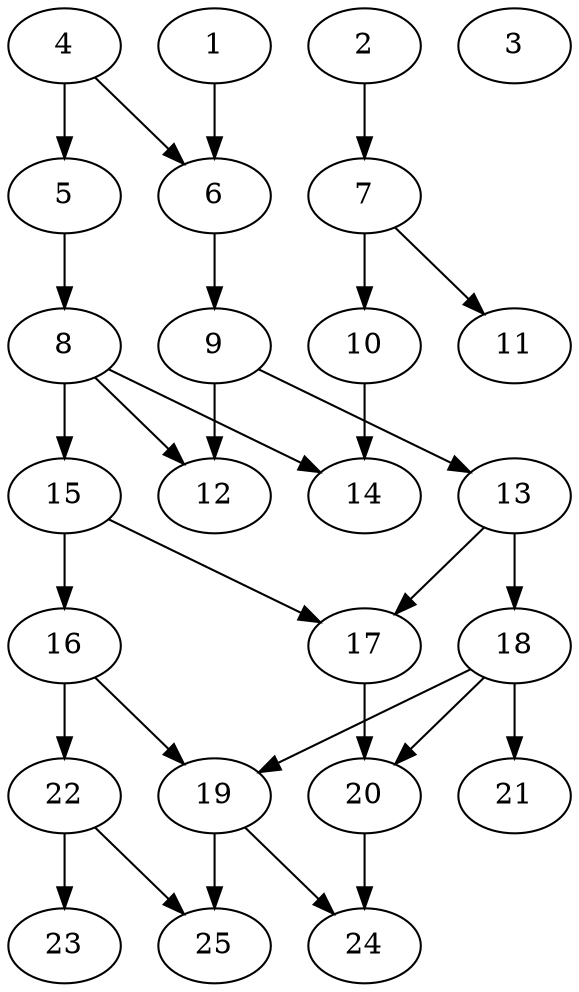 // DAG automatically generated by daggen at Thu Oct  3 14:00:39 2019
// ./daggen --dot -n 25 --ccr 0.5 --fat 0.5 --regular 0.9 --density 0.5 --mindata 5242880 --maxdata 52428800 
digraph G {
  1 [size="72323072", alpha="0.15", expect_size="36161536"] 
  1 -> 6 [size ="36161536"]
  2 [size="71639040", alpha="0.11", expect_size="35819520"] 
  2 -> 7 [size ="35819520"]
  3 [size="59244544", alpha="0.09", expect_size="29622272"] 
  4 [size="10940416", alpha="0.12", expect_size="5470208"] 
  4 -> 5 [size ="5470208"]
  4 -> 6 [size ="5470208"]
  5 [size="56270848", alpha="0.15", expect_size="28135424"] 
  5 -> 8 [size ="28135424"]
  6 [size="75395072", alpha="0.19", expect_size="37697536"] 
  6 -> 9 [size ="37697536"]
  7 [size="64079872", alpha="0.04", expect_size="32039936"] 
  7 -> 10 [size ="32039936"]
  7 -> 11 [size ="32039936"]
  8 [size="50941952", alpha="0.05", expect_size="25470976"] 
  8 -> 12 [size ="25470976"]
  8 -> 14 [size ="25470976"]
  8 -> 15 [size ="25470976"]
  9 [size="41336832", alpha="0.02", expect_size="20668416"] 
  9 -> 12 [size ="20668416"]
  9 -> 13 [size ="20668416"]
  10 [size="104740864", alpha="0.19", expect_size="52370432"] 
  10 -> 14 [size ="52370432"]
  11 [size="29857792", alpha="0.11", expect_size="14928896"] 
  12 [size="102694912", alpha="0.15", expect_size="51347456"] 
  13 [size="60581888", alpha="0.02", expect_size="30290944"] 
  13 -> 17 [size ="30290944"]
  13 -> 18 [size ="30290944"]
  14 [size="104294400", alpha="0.16", expect_size="52147200"] 
  15 [size="64380928", alpha="0.12", expect_size="32190464"] 
  15 -> 16 [size ="32190464"]
  15 -> 17 [size ="32190464"]
  16 [size="40949760", alpha="0.08", expect_size="20474880"] 
  16 -> 19 [size ="20474880"]
  16 -> 22 [size ="20474880"]
  17 [size="38371328", alpha="0.11", expect_size="19185664"] 
  17 -> 20 [size ="19185664"]
  18 [size="57729024", alpha="0.04", expect_size="28864512"] 
  18 -> 19 [size ="28864512"]
  18 -> 20 [size ="28864512"]
  18 -> 21 [size ="28864512"]
  19 [size="81364992", alpha="0.02", expect_size="40682496"] 
  19 -> 24 [size ="40682496"]
  19 -> 25 [size ="40682496"]
  20 [size="92643328", alpha="0.05", expect_size="46321664"] 
  20 -> 24 [size ="46321664"]
  21 [size="88233984", alpha="0.00", expect_size="44116992"] 
  22 [size="44433408", alpha="0.09", expect_size="22216704"] 
  22 -> 23 [size ="22216704"]
  22 -> 25 [size ="22216704"]
  23 [size="21663744", alpha="0.08", expect_size="10831872"] 
  24 [size="28887040", alpha="0.07", expect_size="14443520"] 
  25 [size="104128512", alpha="0.16", expect_size="52064256"] 
}
